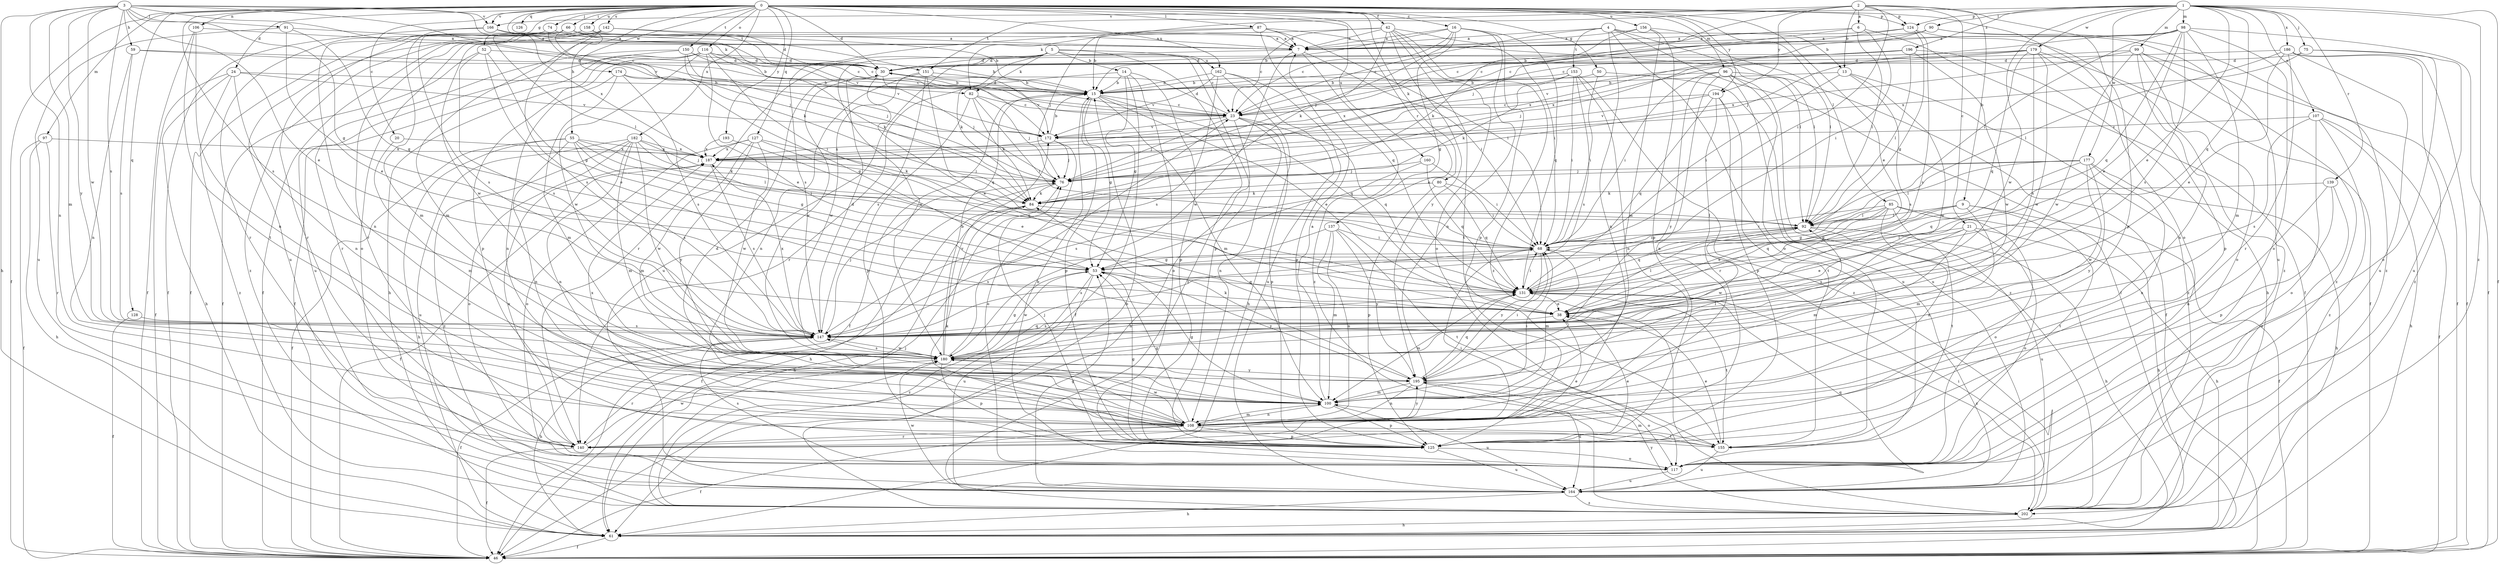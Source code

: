 strict digraph  {
0;
1;
2;
3;
4;
5;
6;
7;
9;
13;
14;
15;
16;
20;
21;
23;
24;
30;
38;
42;
46;
50;
52;
53;
55;
59;
61;
66;
68;
74;
75;
76;
80;
82;
84;
85;
87;
90;
91;
92;
96;
97;
98;
99;
100;
106;
107;
108;
116;
117;
124;
125;
126;
127;
128;
131;
137;
139;
140;
142;
147;
150;
151;
153;
155;
156;
158;
160;
162;
164;
166;
172;
174;
177;
179;
180;
182;
186;
187;
193;
194;
195;
196;
202;
0 -> 16  [label=c];
0 -> 20  [label=c];
0 -> 24  [label=d];
0 -> 30  [label=d];
0 -> 38  [label=e];
0 -> 42  [label=f];
0 -> 46  [label=f];
0 -> 50  [label=g];
0 -> 52  [label=g];
0 -> 55  [label=h];
0 -> 66  [label=i];
0 -> 74  [label=j];
0 -> 80  [label=k];
0 -> 85  [label=l];
0 -> 87  [label=l];
0 -> 96  [label=m];
0 -> 97  [label=m];
0 -> 106  [label=n];
0 -> 116  [label=o];
0 -> 117  [label=o];
0 -> 124  [label=p];
0 -> 126  [label=q];
0 -> 127  [label=q];
0 -> 128  [label=q];
0 -> 137  [label=r];
0 -> 142  [label=s];
0 -> 147  [label=s];
0 -> 150  [label=t];
0 -> 151  [label=t];
0 -> 156  [label=u];
0 -> 158  [label=u];
0 -> 160  [label=u];
0 -> 162  [label=u];
0 -> 166  [label=v];
0 -> 174  [label=w];
0 -> 182  [label=x];
0 -> 193  [label=y];
0 -> 194  [label=y];
1 -> 38  [label=e];
1 -> 46  [label=f];
1 -> 75  [label=j];
1 -> 90  [label=l];
1 -> 98  [label=m];
1 -> 99  [label=m];
1 -> 107  [label=n];
1 -> 124  [label=p];
1 -> 131  [label=q];
1 -> 139  [label=r];
1 -> 166  [label=v];
1 -> 177  [label=w];
1 -> 179  [label=w];
1 -> 180  [label=w];
1 -> 186  [label=x];
1 -> 196  [label=z];
1 -> 202  [label=z];
2 -> 6  [label=a];
2 -> 9  [label=b];
2 -> 13  [label=b];
2 -> 21  [label=c];
2 -> 68  [label=i];
2 -> 76  [label=j];
2 -> 82  [label=k];
2 -> 124  [label=p];
2 -> 125  [label=p];
2 -> 151  [label=t];
2 -> 194  [label=y];
3 -> 23  [label=c];
3 -> 38  [label=e];
3 -> 53  [label=g];
3 -> 59  [label=h];
3 -> 61  [label=h];
3 -> 82  [label=k];
3 -> 91  [label=l];
3 -> 100  [label=m];
3 -> 108  [label=n];
3 -> 147  [label=s];
3 -> 166  [label=v];
3 -> 172  [label=v];
3 -> 180  [label=w];
3 -> 195  [label=y];
4 -> 7  [label=a];
4 -> 13  [label=b];
4 -> 23  [label=c];
4 -> 46  [label=f];
4 -> 92  [label=l];
4 -> 108  [label=n];
4 -> 117  [label=o];
4 -> 153  [label=t];
5 -> 14  [label=b];
5 -> 23  [label=c];
5 -> 82  [label=k];
5 -> 84  [label=k];
5 -> 125  [label=p];
5 -> 140  [label=r];
5 -> 162  [label=u];
5 -> 164  [label=u];
5 -> 180  [label=w];
5 -> 202  [label=z];
6 -> 7  [label=a];
6 -> 23  [label=c];
6 -> 46  [label=f];
6 -> 68  [label=i];
6 -> 92  [label=l];
7 -> 30  [label=d];
7 -> 68  [label=i];
7 -> 180  [label=w];
7 -> 202  [label=z];
9 -> 46  [label=f];
9 -> 53  [label=g];
9 -> 92  [label=l];
9 -> 100  [label=m];
9 -> 131  [label=q];
9 -> 155  [label=t];
13 -> 15  [label=b];
13 -> 68  [label=i];
13 -> 147  [label=s];
13 -> 180  [label=w];
13 -> 202  [label=z];
14 -> 15  [label=b];
14 -> 46  [label=f];
14 -> 53  [label=g];
14 -> 117  [label=o];
14 -> 125  [label=p];
14 -> 140  [label=r];
15 -> 23  [label=c];
15 -> 30  [label=d];
15 -> 38  [label=e];
15 -> 46  [label=f];
15 -> 53  [label=g];
15 -> 100  [label=m];
15 -> 125  [label=p];
15 -> 131  [label=q];
16 -> 7  [label=a];
16 -> 15  [label=b];
16 -> 23  [label=c];
16 -> 53  [label=g];
16 -> 76  [label=j];
16 -> 108  [label=n];
16 -> 125  [label=p];
16 -> 131  [label=q];
20 -> 100  [label=m];
20 -> 187  [label=x];
21 -> 38  [label=e];
21 -> 61  [label=h];
21 -> 68  [label=i];
21 -> 100  [label=m];
21 -> 117  [label=o];
21 -> 147  [label=s];
23 -> 30  [label=d];
23 -> 61  [label=h];
23 -> 76  [label=j];
23 -> 108  [label=n];
23 -> 125  [label=p];
23 -> 131  [label=q];
23 -> 172  [label=v];
24 -> 15  [label=b];
24 -> 46  [label=f];
24 -> 61  [label=h];
24 -> 108  [label=n];
24 -> 172  [label=v];
24 -> 202  [label=z];
30 -> 15  [label=b];
30 -> 38  [label=e];
30 -> 76  [label=j];
30 -> 180  [label=w];
38 -> 92  [label=l];
38 -> 147  [label=s];
42 -> 7  [label=a];
42 -> 15  [label=b];
42 -> 23  [label=c];
42 -> 68  [label=i];
42 -> 84  [label=k];
42 -> 117  [label=o];
42 -> 155  [label=t];
42 -> 195  [label=y];
42 -> 202  [label=z];
50 -> 15  [label=b];
50 -> 68  [label=i];
50 -> 164  [label=u];
52 -> 30  [label=d];
52 -> 38  [label=e];
52 -> 46  [label=f];
52 -> 53  [label=g];
52 -> 147  [label=s];
53 -> 131  [label=q];
53 -> 164  [label=u];
53 -> 180  [label=w];
53 -> 195  [label=y];
53 -> 202  [label=z];
55 -> 46  [label=f];
55 -> 53  [label=g];
55 -> 61  [label=h];
55 -> 68  [label=i];
55 -> 92  [label=l];
55 -> 108  [label=n];
55 -> 147  [label=s];
55 -> 187  [label=x];
59 -> 15  [label=b];
59 -> 30  [label=d];
59 -> 108  [label=n];
59 -> 147  [label=s];
61 -> 46  [label=f];
66 -> 7  [label=a];
66 -> 23  [label=c];
66 -> 46  [label=f];
66 -> 84  [label=k];
66 -> 92  [label=l];
66 -> 140  [label=r];
66 -> 147  [label=s];
66 -> 172  [label=v];
68 -> 53  [label=g];
68 -> 100  [label=m];
68 -> 147  [label=s];
68 -> 195  [label=y];
74 -> 7  [label=a];
74 -> 23  [label=c];
74 -> 76  [label=j];
74 -> 108  [label=n];
74 -> 140  [label=r];
75 -> 30  [label=d];
75 -> 117  [label=o];
75 -> 164  [label=u];
75 -> 187  [label=x];
76 -> 61  [label=h];
76 -> 84  [label=k];
80 -> 68  [label=i];
80 -> 84  [label=k];
80 -> 125  [label=p];
80 -> 131  [label=q];
82 -> 23  [label=c];
82 -> 68  [label=i];
82 -> 76  [label=j];
82 -> 84  [label=k];
82 -> 125  [label=p];
84 -> 46  [label=f];
84 -> 61  [label=h];
84 -> 92  [label=l];
85 -> 38  [label=e];
85 -> 53  [label=g];
85 -> 61  [label=h];
85 -> 68  [label=i];
85 -> 92  [label=l];
85 -> 108  [label=n];
85 -> 117  [label=o];
85 -> 155  [label=t];
87 -> 7  [label=a];
87 -> 68  [label=i];
87 -> 76  [label=j];
87 -> 92  [label=l];
87 -> 131  [label=q];
87 -> 147  [label=s];
90 -> 7  [label=a];
90 -> 15  [label=b];
90 -> 23  [label=c];
90 -> 164  [label=u];
90 -> 202  [label=z];
91 -> 7  [label=a];
91 -> 38  [label=e];
91 -> 53  [label=g];
91 -> 164  [label=u];
92 -> 61  [label=h];
92 -> 68  [label=i];
92 -> 131  [label=q];
92 -> 164  [label=u];
92 -> 180  [label=w];
96 -> 15  [label=b];
96 -> 46  [label=f];
96 -> 68  [label=i];
96 -> 108  [label=n];
96 -> 155  [label=t];
96 -> 164  [label=u];
96 -> 195  [label=y];
96 -> 202  [label=z];
97 -> 46  [label=f];
97 -> 61  [label=h];
97 -> 140  [label=r];
97 -> 187  [label=x];
98 -> 7  [label=a];
98 -> 23  [label=c];
98 -> 38  [label=e];
98 -> 46  [label=f];
98 -> 76  [label=j];
98 -> 92  [label=l];
98 -> 100  [label=m];
98 -> 117  [label=o];
98 -> 131  [label=q];
98 -> 147  [label=s];
99 -> 30  [label=d];
99 -> 46  [label=f];
99 -> 108  [label=n];
99 -> 117  [label=o];
99 -> 180  [label=w];
99 -> 187  [label=x];
99 -> 202  [label=z];
100 -> 7  [label=a];
100 -> 53  [label=g];
100 -> 68  [label=i];
100 -> 108  [label=n];
100 -> 125  [label=p];
100 -> 164  [label=u];
106 -> 7  [label=a];
106 -> 46  [label=f];
106 -> 108  [label=n];
106 -> 155  [label=t];
107 -> 46  [label=f];
107 -> 61  [label=h];
107 -> 117  [label=o];
107 -> 147  [label=s];
107 -> 172  [label=v];
107 -> 202  [label=z];
108 -> 30  [label=d];
108 -> 46  [label=f];
108 -> 53  [label=g];
108 -> 100  [label=m];
108 -> 125  [label=p];
108 -> 140  [label=r];
108 -> 155  [label=t];
108 -> 180  [label=w];
108 -> 187  [label=x];
108 -> 195  [label=y];
116 -> 15  [label=b];
116 -> 30  [label=d];
116 -> 38  [label=e];
116 -> 46  [label=f];
116 -> 61  [label=h];
116 -> 68  [label=i];
116 -> 84  [label=k];
116 -> 125  [label=p];
116 -> 180  [label=w];
117 -> 15  [label=b];
117 -> 147  [label=s];
117 -> 164  [label=u];
124 -> 7  [label=a];
124 -> 23  [label=c];
124 -> 53  [label=g];
124 -> 147  [label=s];
124 -> 202  [label=z];
125 -> 38  [label=e];
125 -> 53  [label=g];
125 -> 76  [label=j];
125 -> 117  [label=o];
125 -> 164  [label=u];
127 -> 84  [label=k];
127 -> 100  [label=m];
127 -> 117  [label=o];
127 -> 131  [label=q];
127 -> 180  [label=w];
127 -> 187  [label=x];
127 -> 195  [label=y];
128 -> 46  [label=f];
128 -> 147  [label=s];
131 -> 38  [label=e];
131 -> 68  [label=i];
131 -> 92  [label=l];
131 -> 100  [label=m];
131 -> 155  [label=t];
131 -> 202  [label=z];
137 -> 68  [label=i];
137 -> 100  [label=m];
137 -> 108  [label=n];
137 -> 147  [label=s];
137 -> 155  [label=t];
137 -> 195  [label=y];
139 -> 84  [label=k];
139 -> 108  [label=n];
139 -> 117  [label=o];
139 -> 125  [label=p];
140 -> 38  [label=e];
140 -> 46  [label=f];
140 -> 68  [label=i];
140 -> 180  [label=w];
140 -> 187  [label=x];
142 -> 7  [label=a];
142 -> 15  [label=b];
142 -> 46  [label=f];
142 -> 100  [label=m];
142 -> 117  [label=o];
142 -> 140  [label=r];
142 -> 180  [label=w];
147 -> 30  [label=d];
147 -> 46  [label=f];
147 -> 61  [label=h];
147 -> 76  [label=j];
147 -> 180  [label=w];
147 -> 187  [label=x];
150 -> 23  [label=c];
150 -> 30  [label=d];
150 -> 76  [label=j];
150 -> 140  [label=r];
150 -> 164  [label=u];
150 -> 172  [label=v];
151 -> 15  [label=b];
151 -> 108  [label=n];
151 -> 131  [label=q];
151 -> 147  [label=s];
151 -> 172  [label=v];
151 -> 180  [label=w];
153 -> 15  [label=b];
153 -> 68  [label=i];
153 -> 84  [label=k];
153 -> 108  [label=n];
153 -> 147  [label=s];
153 -> 187  [label=x];
153 -> 202  [label=z];
155 -> 38  [label=e];
155 -> 84  [label=k];
155 -> 100  [label=m];
155 -> 164  [label=u];
156 -> 7  [label=a];
156 -> 84  [label=k];
156 -> 92  [label=l];
156 -> 100  [label=m];
156 -> 125  [label=p];
158 -> 7  [label=a];
158 -> 30  [label=d];
158 -> 147  [label=s];
158 -> 164  [label=u];
158 -> 202  [label=z];
160 -> 68  [label=i];
160 -> 76  [label=j];
160 -> 131  [label=q];
160 -> 147  [label=s];
162 -> 15  [label=b];
162 -> 61  [label=h];
162 -> 125  [label=p];
162 -> 147  [label=s];
162 -> 164  [label=u];
162 -> 172  [label=v];
164 -> 53  [label=g];
164 -> 61  [label=h];
164 -> 131  [label=q];
164 -> 180  [label=w];
164 -> 202  [label=z];
166 -> 7  [label=a];
166 -> 46  [label=f];
166 -> 100  [label=m];
166 -> 187  [label=x];
172 -> 15  [label=b];
172 -> 76  [label=j];
172 -> 117  [label=o];
172 -> 187  [label=x];
174 -> 15  [label=b];
174 -> 53  [label=g];
174 -> 100  [label=m];
174 -> 108  [label=n];
174 -> 147  [label=s];
177 -> 61  [label=h];
177 -> 76  [label=j];
177 -> 84  [label=k];
177 -> 92  [label=l];
177 -> 108  [label=n];
177 -> 131  [label=q];
177 -> 180  [label=w];
177 -> 195  [label=y];
179 -> 30  [label=d];
179 -> 46  [label=f];
179 -> 125  [label=p];
179 -> 131  [label=q];
179 -> 147  [label=s];
179 -> 172  [label=v];
179 -> 180  [label=w];
179 -> 187  [label=x];
180 -> 15  [label=b];
180 -> 23  [label=c];
180 -> 53  [label=g];
180 -> 125  [label=p];
180 -> 131  [label=q];
180 -> 140  [label=r];
180 -> 147  [label=s];
180 -> 172  [label=v];
180 -> 195  [label=y];
182 -> 76  [label=j];
182 -> 84  [label=k];
182 -> 100  [label=m];
182 -> 108  [label=n];
182 -> 117  [label=o];
182 -> 164  [label=u];
182 -> 180  [label=w];
182 -> 187  [label=x];
182 -> 202  [label=z];
186 -> 30  [label=d];
186 -> 38  [label=e];
186 -> 46  [label=f];
186 -> 92  [label=l];
186 -> 140  [label=r];
186 -> 164  [label=u];
186 -> 202  [label=z];
187 -> 46  [label=f];
187 -> 76  [label=j];
187 -> 147  [label=s];
193 -> 38  [label=e];
193 -> 187  [label=x];
194 -> 23  [label=c];
194 -> 125  [label=p];
194 -> 131  [label=q];
194 -> 140  [label=r];
194 -> 155  [label=t];
194 -> 172  [label=v];
195 -> 68  [label=i];
195 -> 84  [label=k];
195 -> 92  [label=l];
195 -> 100  [label=m];
195 -> 108  [label=n];
195 -> 117  [label=o];
195 -> 131  [label=q];
195 -> 164  [label=u];
196 -> 30  [label=d];
196 -> 61  [label=h];
196 -> 76  [label=j];
196 -> 92  [label=l];
196 -> 180  [label=w];
196 -> 187  [label=x];
202 -> 15  [label=b];
202 -> 61  [label=h];
202 -> 68  [label=i];
202 -> 76  [label=j];
202 -> 195  [label=y];
}
